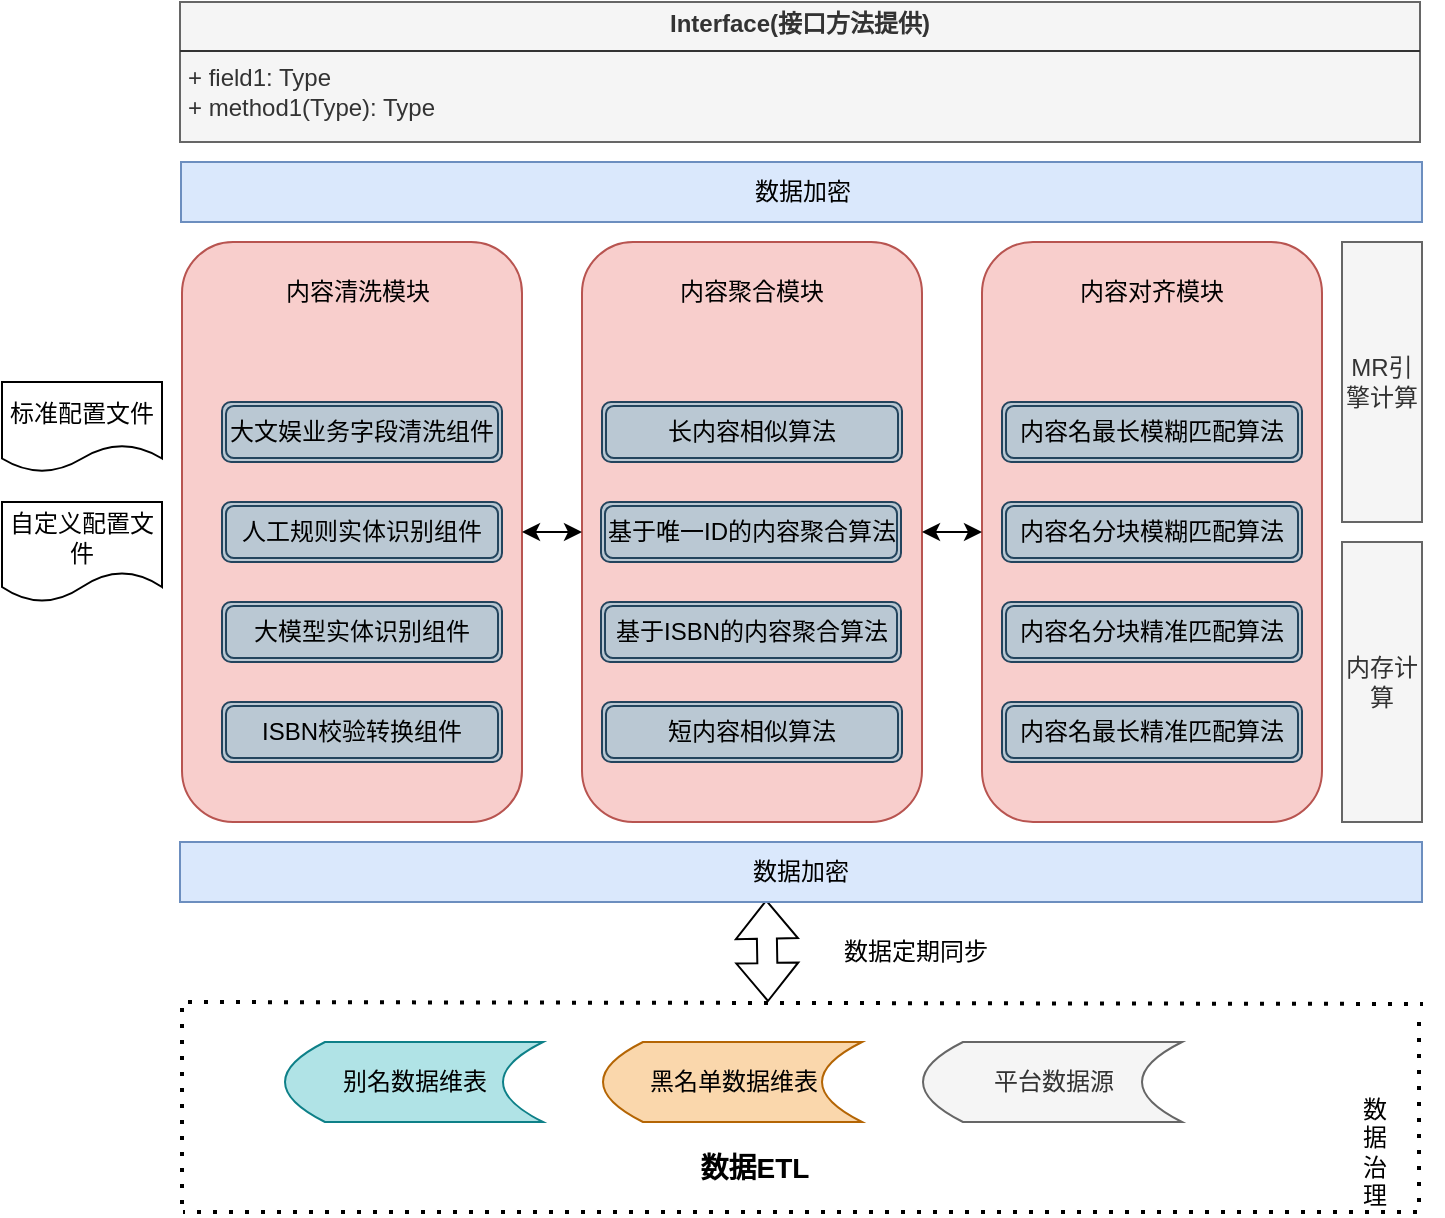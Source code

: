 <mxfile version="24.7.6">
  <diagram id="C5RBs43oDa-KdzZeNtuy" name="Page-1">
    <mxGraphModel dx="1050" dy="530" grid="1" gridSize="10" guides="1" tooltips="1" connect="1" arrows="1" fold="1" page="1" pageScale="1" pageWidth="827" pageHeight="1169" math="0" shadow="0">
      <root>
        <mxCell id="WIyWlLk6GJQsqaUBKTNV-0" />
        <mxCell id="WIyWlLk6GJQsqaUBKTNV-1" parent="WIyWlLk6GJQsqaUBKTNV-0" />
        <mxCell id="A_inkFMGVLm-Xrk6xAE0-0" value="" style="rounded=1;whiteSpace=wrap;html=1;fillColor=#f8cecc;strokeColor=#b85450;align=right;" parent="WIyWlLk6GJQsqaUBKTNV-1" vertex="1">
          <mxGeometry x="120" y="230" width="170" height="290" as="geometry" />
        </mxCell>
        <mxCell id="A_inkFMGVLm-Xrk6xAE0-1" value="" style="rounded=1;whiteSpace=wrap;html=1;fillColor=#f8cecc;strokeColor=#b85450;" parent="WIyWlLk6GJQsqaUBKTNV-1" vertex="1">
          <mxGeometry x="320" y="230" width="170" height="290" as="geometry" />
        </mxCell>
        <mxCell id="A_inkFMGVLm-Xrk6xAE0-2" value="" style="rounded=1;whiteSpace=wrap;html=1;fillColor=#f8cecc;strokeColor=#b85450;" parent="WIyWlLk6GJQsqaUBKTNV-1" vertex="1">
          <mxGeometry x="520" y="230" width="170" height="290" as="geometry" />
        </mxCell>
        <mxCell id="A_inkFMGVLm-Xrk6xAE0-3" value="别名数据维表" style="shape=dataStorage;whiteSpace=wrap;html=1;fixedSize=1;fillColor=#b0e3e6;strokeColor=#0e8088;" parent="WIyWlLk6GJQsqaUBKTNV-1" vertex="1">
          <mxGeometry x="171.5" y="630" width="129" height="40" as="geometry" />
        </mxCell>
        <mxCell id="A_inkFMGVLm-Xrk6xAE0-5" value="&lt;font style=&quot;font-size: 14px;&quot;&gt;数据ETL&lt;/font&gt;" style="text;strokeColor=none;fillColor=none;html=1;fontSize=24;fontStyle=1;verticalAlign=middle;align=center;" parent="WIyWlLk6GJQsqaUBKTNV-1" vertex="1">
          <mxGeometry x="351" y="680" width="109" height="20" as="geometry" />
        </mxCell>
        <mxCell id="A_inkFMGVLm-Xrk6xAE0-6" value="黑名单数据维表" style="shape=dataStorage;whiteSpace=wrap;html=1;fixedSize=1;fillColor=#fad7ac;strokeColor=#b46504;" parent="WIyWlLk6GJQsqaUBKTNV-1" vertex="1">
          <mxGeometry x="330.5" y="630" width="129.5" height="40" as="geometry" />
        </mxCell>
        <mxCell id="A_inkFMGVLm-Xrk6xAE0-7" value="" style="endArrow=none;dashed=1;html=1;dashPattern=1 3;strokeWidth=2;rounded=0;" parent="WIyWlLk6GJQsqaUBKTNV-1" edge="1">
          <mxGeometry width="50" height="50" relative="1" as="geometry">
            <mxPoint x="120" y="711" as="sourcePoint" />
            <mxPoint x="740.5" y="611" as="targetPoint" />
            <Array as="points">
              <mxPoint x="120" y="610" />
            </Array>
          </mxGeometry>
        </mxCell>
        <mxCell id="A_inkFMGVLm-Xrk6xAE0-8" value="" style="endArrow=none;dashed=1;html=1;dashPattern=1 3;strokeWidth=2;rounded=0;" parent="WIyWlLk6GJQsqaUBKTNV-1" edge="1">
          <mxGeometry width="50" height="50" relative="1" as="geometry">
            <mxPoint x="738.5" y="620" as="sourcePoint" />
            <mxPoint x="120.5" y="715" as="targetPoint" />
            <Array as="points">
              <mxPoint x="738.5" y="715" />
            </Array>
          </mxGeometry>
        </mxCell>
        <mxCell id="A_inkFMGVLm-Xrk6xAE0-10" value="" style="shape=flexArrow;endArrow=classic;startArrow=classic;html=1;rounded=0;exitX=0.472;exitY=0.96;exitDx=0;exitDy=0;exitPerimeter=0;" parent="WIyWlLk6GJQsqaUBKTNV-1" edge="1" source="YkLq_sm4jCXFbLihLAIw-5">
          <mxGeometry width="100" height="100" relative="1" as="geometry">
            <mxPoint x="413" y="550" as="sourcePoint" />
            <mxPoint x="413" y="610" as="targetPoint" />
          </mxGeometry>
        </mxCell>
        <mxCell id="A_inkFMGVLm-Xrk6xAE0-11" value="数据定期同步" style="text;html=1;align=center;verticalAlign=middle;whiteSpace=wrap;rounded=0;" parent="WIyWlLk6GJQsqaUBKTNV-1" vertex="1">
          <mxGeometry x="450" y="570" width="74" height="30" as="geometry" />
        </mxCell>
        <mxCell id="A_inkFMGVLm-Xrk6xAE0-13" value="标准配置文件" style="shape=document;whiteSpace=wrap;html=1;boundedLbl=1;" parent="WIyWlLk6GJQsqaUBKTNV-1" vertex="1">
          <mxGeometry x="30" y="300" width="80" height="45" as="geometry" />
        </mxCell>
        <mxCell id="A_inkFMGVLm-Xrk6xAE0-14" value="ISBN校验转换组件" style="shape=ext;double=1;rounded=1;whiteSpace=wrap;html=1;fillColor=#bac8d3;strokeColor=#23445d;glass=0;shadow=0;" parent="WIyWlLk6GJQsqaUBKTNV-1" vertex="1">
          <mxGeometry x="140" y="460" width="140" height="30" as="geometry" />
        </mxCell>
        <mxCell id="A_inkFMGVLm-Xrk6xAE0-15" value="短内容相似算法" style="shape=ext;double=1;rounded=1;whiteSpace=wrap;html=1;fillColor=#bac8d3;strokeColor=#23445d;glass=0;shadow=0;" parent="WIyWlLk6GJQsqaUBKTNV-1" vertex="1">
          <mxGeometry x="330" y="460" width="150" height="30" as="geometry" />
        </mxCell>
        <mxCell id="A_inkFMGVLm-Xrk6xAE0-16" value="大模型实体识别组件" style="shape=ext;double=1;rounded=1;whiteSpace=wrap;html=1;fillColor=#bac8d3;strokeColor=#23445d;glass=0;shadow=0;" parent="WIyWlLk6GJQsqaUBKTNV-1" vertex="1">
          <mxGeometry x="140" y="410" width="140" height="30" as="geometry" />
        </mxCell>
        <mxCell id="A_inkFMGVLm-Xrk6xAE0-17" value="人工规则实体识别组件" style="shape=ext;double=1;rounded=1;whiteSpace=wrap;html=1;fillColor=#bac8d3;strokeColor=#23445d;glass=0;shadow=0;" parent="WIyWlLk6GJQsqaUBKTNV-1" vertex="1">
          <mxGeometry x="140" y="360" width="140" height="30" as="geometry" />
        </mxCell>
        <mxCell id="A_inkFMGVLm-Xrk6xAE0-18" value="大文娱业务字段清洗组件" style="shape=ext;double=1;rounded=1;whiteSpace=wrap;html=1;fillColor=#bac8d3;strokeColor=#23445d;glass=0;shadow=0;" parent="WIyWlLk6GJQsqaUBKTNV-1" vertex="1">
          <mxGeometry x="140" y="310" width="140" height="30" as="geometry" />
        </mxCell>
        <mxCell id="A_inkFMGVLm-Xrk6xAE0-20" value="MR引擎计算" style="rounded=0;whiteSpace=wrap;html=1;fillColor=#f5f5f5;fontColor=#333333;strokeColor=#666666;" parent="WIyWlLk6GJQsqaUBKTNV-1" vertex="1">
          <mxGeometry x="700" y="230" width="40" height="140" as="geometry" />
        </mxCell>
        <mxCell id="A_inkFMGVLm-Xrk6xAE0-21" value="基于ISBN的内容聚合算法" style="shape=ext;double=1;rounded=1;whiteSpace=wrap;html=1;fillColor=#bac8d3;strokeColor=#23445d;glass=0;shadow=0;" parent="WIyWlLk6GJQsqaUBKTNV-1" vertex="1">
          <mxGeometry x="329.5" y="410" width="150" height="30" as="geometry" />
        </mxCell>
        <mxCell id="YkLq_sm4jCXFbLihLAIw-0" value="&lt;span style=&quot;text-wrap: wrap;&quot;&gt;数据治理&lt;/span&gt;" style="text;html=1;align=center;verticalAlign=middle;resizable=0;points=[];autosize=1;strokeColor=none;fillColor=none;" vertex="1" parent="WIyWlLk6GJQsqaUBKTNV-1">
          <mxGeometry x="680.5" y="670" width="70" height="30" as="geometry" />
        </mxCell>
        <mxCell id="YkLq_sm4jCXFbLihLAIw-2" value="基于唯一ID的内容聚合算法" style="shape=ext;double=1;rounded=1;whiteSpace=wrap;html=1;fillColor=#bac8d3;strokeColor=#23445d;glass=0;shadow=0;" vertex="1" parent="WIyWlLk6GJQsqaUBKTNV-1">
          <mxGeometry x="329.5" y="360" width="150" height="30" as="geometry" />
        </mxCell>
        <mxCell id="YkLq_sm4jCXFbLihLAIw-3" value="内存计算" style="rounded=0;whiteSpace=wrap;html=1;fillColor=#f5f5f5;fontColor=#333333;strokeColor=#666666;" vertex="1" parent="WIyWlLk6GJQsqaUBKTNV-1">
          <mxGeometry x="700" y="380" width="40" height="140" as="geometry" />
        </mxCell>
        <mxCell id="YkLq_sm4jCXFbLihLAIw-4" value="平台数据源" style="shape=dataStorage;whiteSpace=wrap;html=1;fixedSize=1;fillColor=#f5f5f5;strokeColor=#666666;fontColor=#333333;" vertex="1" parent="WIyWlLk6GJQsqaUBKTNV-1">
          <mxGeometry x="490.5" y="630" width="129.5" height="40" as="geometry" />
        </mxCell>
        <mxCell id="YkLq_sm4jCXFbLihLAIw-5" value="数据加密" style="rounded=0;whiteSpace=wrap;html=1;fillColor=#dae8fc;strokeColor=#6c8ebf;" vertex="1" parent="WIyWlLk6GJQsqaUBKTNV-1">
          <mxGeometry x="119" y="530" width="621" height="30" as="geometry" />
        </mxCell>
        <mxCell id="YkLq_sm4jCXFbLihLAIw-6" value="内容名最长精准匹配算法" style="shape=ext;double=1;rounded=1;whiteSpace=wrap;html=1;fillColor=#bac8d3;strokeColor=#23445d;glass=0;shadow=0;" vertex="1" parent="WIyWlLk6GJQsqaUBKTNV-1">
          <mxGeometry x="530" y="460" width="150" height="30" as="geometry" />
        </mxCell>
        <mxCell id="YkLq_sm4jCXFbLihLAIw-7" value="内容名分块精准匹配算法" style="shape=ext;double=1;rounded=1;whiteSpace=wrap;html=1;fillColor=#bac8d3;strokeColor=#23445d;glass=0;shadow=0;" vertex="1" parent="WIyWlLk6GJQsqaUBKTNV-1">
          <mxGeometry x="530" y="410" width="150" height="30" as="geometry" />
        </mxCell>
        <mxCell id="YkLq_sm4jCXFbLihLAIw-8" value="内容名分块模糊匹配算法" style="shape=ext;double=1;rounded=1;whiteSpace=wrap;html=1;fillColor=#bac8d3;strokeColor=#23445d;glass=0;shadow=0;" vertex="1" parent="WIyWlLk6GJQsqaUBKTNV-1">
          <mxGeometry x="530" y="360" width="150" height="30" as="geometry" />
        </mxCell>
        <mxCell id="YkLq_sm4jCXFbLihLAIw-9" value="内容名最长模糊匹配算法" style="shape=ext;double=1;rounded=1;whiteSpace=wrap;html=1;fillColor=#bac8d3;strokeColor=#23445d;glass=0;shadow=0;" vertex="1" parent="WIyWlLk6GJQsqaUBKTNV-1">
          <mxGeometry x="530" y="310" width="150" height="30" as="geometry" />
        </mxCell>
        <mxCell id="YkLq_sm4jCXFbLihLAIw-10" value="长内容相似算法" style="shape=ext;double=1;rounded=1;whiteSpace=wrap;html=1;fillColor=#bac8d3;strokeColor=#23445d;glass=0;shadow=0;" vertex="1" parent="WIyWlLk6GJQsqaUBKTNV-1">
          <mxGeometry x="330" y="310" width="150" height="30" as="geometry" />
        </mxCell>
        <mxCell id="YkLq_sm4jCXFbLihLAIw-11" value="数据加密" style="rounded=0;whiteSpace=wrap;html=1;fillColor=#dae8fc;strokeColor=#6c8ebf;" vertex="1" parent="WIyWlLk6GJQsqaUBKTNV-1">
          <mxGeometry x="119.5" y="190" width="620.5" height="30" as="geometry" />
        </mxCell>
        <mxCell id="YkLq_sm4jCXFbLihLAIw-14" value="" style="endArrow=classic;startArrow=classic;html=1;rounded=0;exitX=1;exitY=0.5;exitDx=0;exitDy=0;entryX=0;entryY=0.5;entryDx=0;entryDy=0;" edge="1" parent="WIyWlLk6GJQsqaUBKTNV-1" source="A_inkFMGVLm-Xrk6xAE0-0" target="A_inkFMGVLm-Xrk6xAE0-1">
          <mxGeometry width="50" height="50" relative="1" as="geometry">
            <mxPoint x="380" y="510" as="sourcePoint" />
            <mxPoint x="430" y="460" as="targetPoint" />
          </mxGeometry>
        </mxCell>
        <mxCell id="YkLq_sm4jCXFbLihLAIw-15" value="" style="endArrow=classic;startArrow=classic;html=1;rounded=0;exitX=1;exitY=0.5;exitDx=0;exitDy=0;entryX=0;entryY=0.5;entryDx=0;entryDy=0;" edge="1" parent="WIyWlLk6GJQsqaUBKTNV-1" source="A_inkFMGVLm-Xrk6xAE0-1" target="A_inkFMGVLm-Xrk6xAE0-2">
          <mxGeometry width="50" height="50" relative="1" as="geometry">
            <mxPoint x="380" y="340" as="sourcePoint" />
            <mxPoint x="430" y="290" as="targetPoint" />
          </mxGeometry>
        </mxCell>
        <mxCell id="YkLq_sm4jCXFbLihLAIw-16" value="内容清洗模块" style="text;html=1;align=center;verticalAlign=middle;whiteSpace=wrap;rounded=0;" vertex="1" parent="WIyWlLk6GJQsqaUBKTNV-1">
          <mxGeometry x="163.25" y="240" width="90" height="30" as="geometry" />
        </mxCell>
        <mxCell id="YkLq_sm4jCXFbLihLAIw-17" value="内容聚合模块" style="text;html=1;align=center;verticalAlign=middle;whiteSpace=wrap;rounded=0;" vertex="1" parent="WIyWlLk6GJQsqaUBKTNV-1">
          <mxGeometry x="360" y="240" width="90" height="30" as="geometry" />
        </mxCell>
        <mxCell id="YkLq_sm4jCXFbLihLAIw-18" value="内容对齐模块" style="text;html=1;align=center;verticalAlign=middle;whiteSpace=wrap;rounded=0;" vertex="1" parent="WIyWlLk6GJQsqaUBKTNV-1">
          <mxGeometry x="560" y="240" width="90" height="30" as="geometry" />
        </mxCell>
        <mxCell id="YkLq_sm4jCXFbLihLAIw-19" value="自定义配置文件" style="shape=document;whiteSpace=wrap;html=1;boundedLbl=1;" vertex="1" parent="WIyWlLk6GJQsqaUBKTNV-1">
          <mxGeometry x="30" y="360" width="80" height="50" as="geometry" />
        </mxCell>
        <mxCell id="YkLq_sm4jCXFbLihLAIw-20" value="&lt;p style=&quot;margin:0px;margin-top:4px;text-align:center;&quot;&gt;&lt;b&gt;Interface(接口方法提供)&lt;/b&gt;&lt;/p&gt;&lt;hr size=&quot;1&quot; style=&quot;border-style:solid;&quot;&gt;&lt;p style=&quot;margin:0px;margin-left:4px;&quot;&gt;+ field1: Type&lt;br&gt;&lt;/p&gt;&lt;p style=&quot;margin:0px;margin-left:4px;&quot;&gt;+ method1(Type): Type&lt;br&gt;&lt;/p&gt;" style="verticalAlign=top;align=left;overflow=fill;html=1;whiteSpace=wrap;fillColor=#f5f5f5;fontColor=#333333;strokeColor=#666666;" vertex="1" parent="WIyWlLk6GJQsqaUBKTNV-1">
          <mxGeometry x="119" y="110" width="620" height="70" as="geometry" />
        </mxCell>
      </root>
    </mxGraphModel>
  </diagram>
</mxfile>
